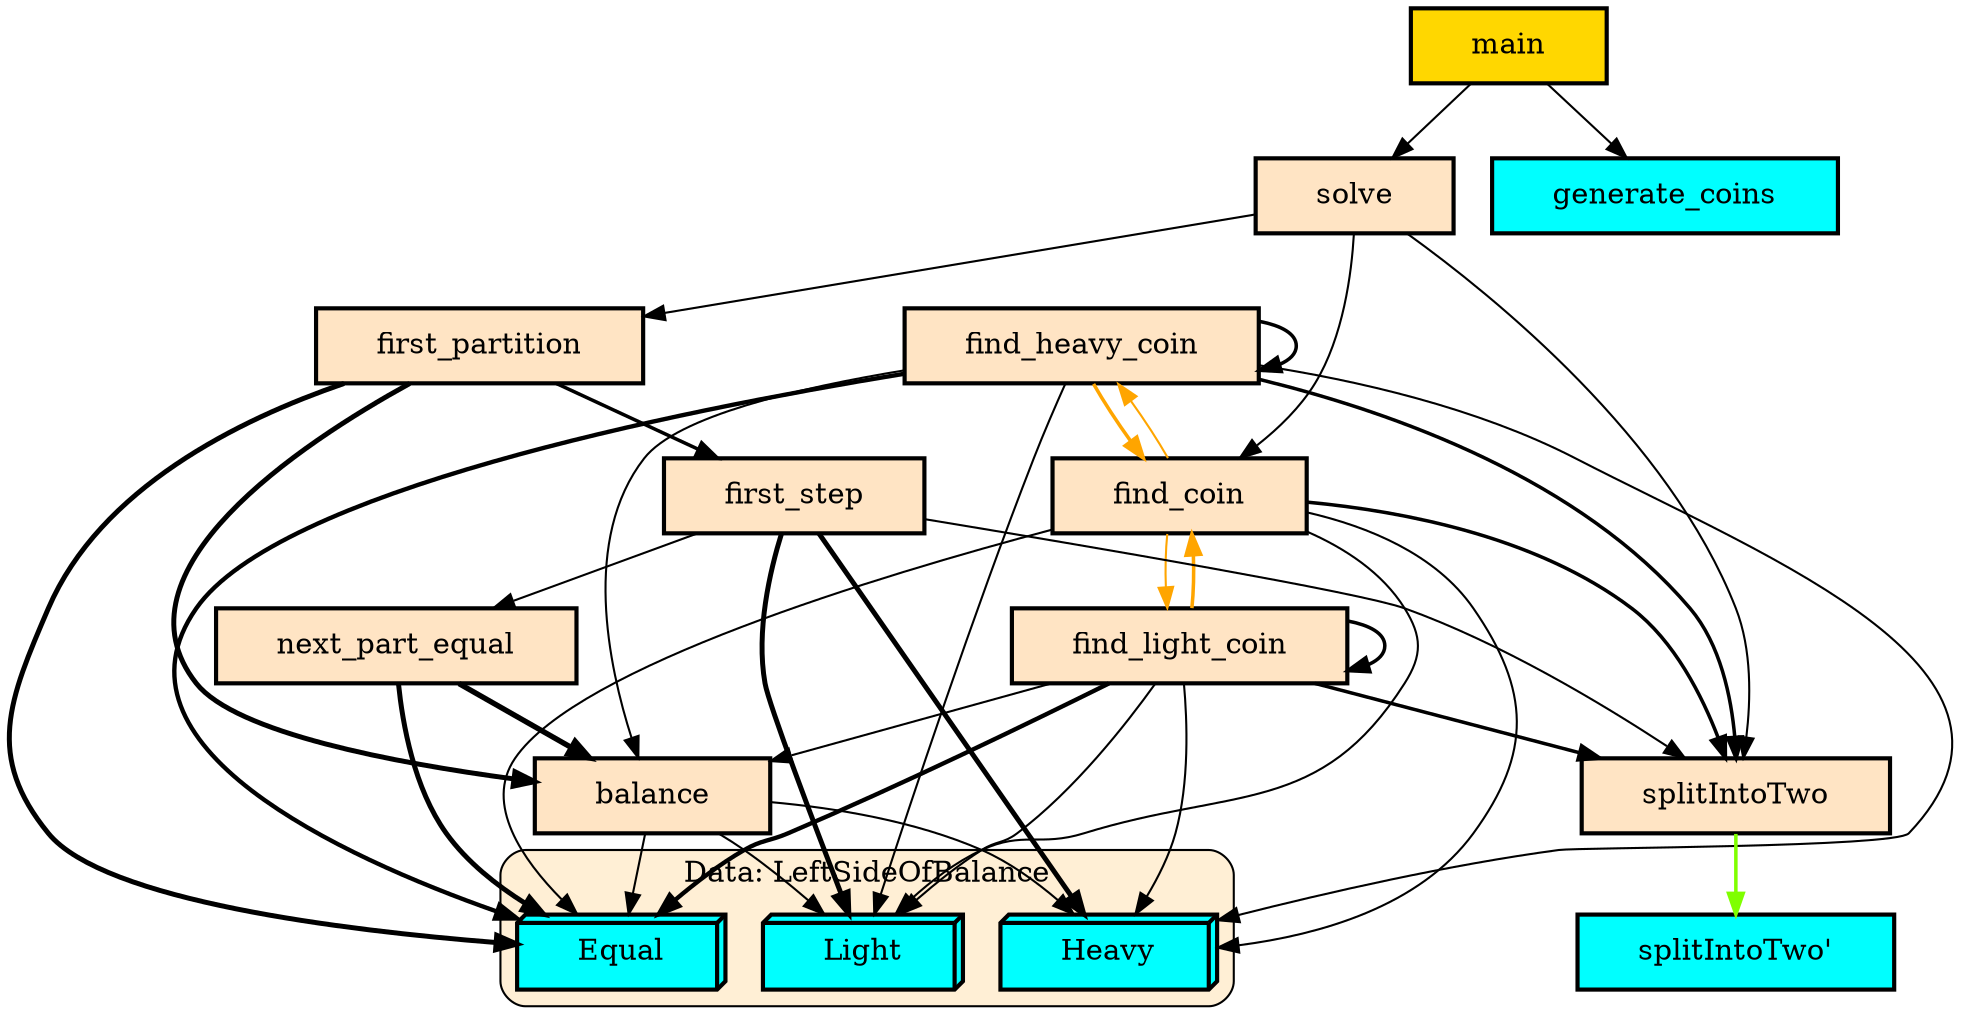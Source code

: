 digraph "Diagram of: Main" {
    node [margin="0.4,0.1"
         ,style=filled];
    subgraph cluster_Data_LeftSideOfBalance {
        graph [label="Data: LeftSideOfBalance"
              ,style="filled,rounded"
              ,fillcolor=papayawhip];
        1 [label=Equal
          ,shape=box3d
          ,fillcolor=cyan
          ,style="filled,bold"];
        2 [label=Heavy
          ,shape=box3d
          ,fillcolor=cyan
          ,style="filled,bold"];
        3 [label=Light
          ,shape=box3d
          ,fillcolor=cyan
          ,style="filled,bold"];
    }
    4 [label=balance
      ,shape=box
      ,fillcolor=bisque
      ,style="filled,bold"];
    5 [label=find_coin
      ,shape=box
      ,fillcolor=bisque
      ,style="filled,bold"];
    6 [label=find_heavy_coin
      ,shape=box
      ,fillcolor=bisque
      ,style="filled,bold"];
    7 [label=find_light_coin
      ,shape=box
      ,fillcolor=bisque
      ,style="filled,bold"];
    8 [label=first_partition
      ,shape=box
      ,fillcolor=bisque
      ,style="filled,bold"];
    9 [label=first_step
      ,shape=box
      ,fillcolor=bisque
      ,style="filled,bold"];
    10 [label=generate_coins
       ,shape=box
       ,fillcolor=cyan
       ,style="filled,bold"];
    11 [label=main
       ,shape=box
       ,fillcolor=gold
       ,style="filled,bold"];
    12 [label=next_part_equal
       ,shape=box
       ,fillcolor=bisque
       ,style="filled,bold"];
    13 [label=solve
       ,shape=box
       ,fillcolor=bisque
       ,style="filled,bold"];
    14 [label=splitIntoTwo
       ,shape=box
       ,fillcolor=bisque
       ,style="filled,bold"];
    15 [label="splitIntoTwo'"
       ,shape=box
       ,fillcolor=cyan
       ,style="filled,bold"];
    4 -> 1 [penwidth=1,color=black];
    4 -> 2 [penwidth=1,color=black];
    4 -> 3 [penwidth=1,color=black];
    5 -> 1 [penwidth=1,color=black];
    5 -> 2 [penwidth=1,color=black];
    5 -> 3 [penwidth=1,color=black];
    5 -> 6 [penwidth=1
           ,color=orange];
    5 -> 7 [penwidth=1
           ,color=orange];
    5 -> 14 [penwidth=1.6931471805599454
            ,color=black];
    6 -> 1 [penwidth=2.09861228866811
           ,color=black];
    6 -> 2 [penwidth=1,color=black];
    6 -> 3 [penwidth=1,color=black];
    6 -> 4 [penwidth=1,color=black];
    6 -> 5 [penwidth=1.6931471805599454
           ,color=orange];
    6 -> 6 [penwidth=1.6931471805599454
           ,color=black];
    6 -> 14 [penwidth=1.6931471805599454
            ,color=black];
    7 -> 1 [penwidth=2.09861228866811
           ,color=black];
    7 -> 2 [penwidth=1,color=black];
    7 -> 3 [penwidth=1,color=black];
    7 -> 4 [penwidth=1,color=black];
    7 -> 5 [penwidth=1.6931471805599454
           ,color=orange];
    7 -> 7 [penwidth=1.6931471805599454
           ,color=black];
    7 -> 14 [penwidth=1.6931471805599454
            ,color=black];
    8 -> 1 [penwidth=2.386294361119891
           ,color=black];
    8 -> 4 [penwidth=2.386294361119891
           ,color=black];
    8 -> 9 [penwidth=1.6931471805599454
           ,color=black];
    9 -> 2 [penwidth=2.386294361119891
           ,color=black];
    9 -> 3 [penwidth=2.386294361119891
           ,color=black];
    9 -> 12 [penwidth=1
            ,color=black];
    9 -> 14 [penwidth=1
            ,color=black];
    11 -> 10 [penwidth=1
             ,color=black];
    11 -> 13 [penwidth=1
             ,color=black];
    12 -> 1 [penwidth=2.386294361119891
            ,color=black];
    12 -> 4 [penwidth=2.6094379124341005
            ,color=black];
    13 -> 5 [penwidth=1
            ,color=black];
    13 -> 8 [penwidth=1
            ,color=black];
    13 -> 14 [penwidth=1
             ,color=black];
    14 -> 15 [penwidth=1.6931471805599454
             ,color=chartreuse];
}
